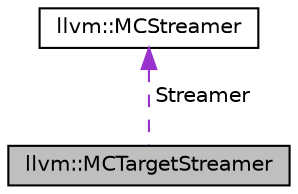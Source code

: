 digraph "llvm::MCTargetStreamer"
{
 // LATEX_PDF_SIZE
  bgcolor="transparent";
  edge [fontname="Helvetica",fontsize="10",labelfontname="Helvetica",labelfontsize="10"];
  node [fontname="Helvetica",fontsize="10",shape="box"];
  Node1 [label="llvm::MCTargetStreamer",height=0.2,width=0.4,color="black", fillcolor="grey75", style="filled", fontcolor="black",tooltip="Target specific streamer interface."];
  Node2 -> Node1 [dir="back",color="darkorchid3",fontsize="10",style="dashed",label=" Streamer" ,fontname="Helvetica"];
  Node2 [label="llvm::MCStreamer",height=0.2,width=0.4,color="black",URL="$classllvm_1_1MCStreamer.html",tooltip="Streaming machine code generation interface."];
}
